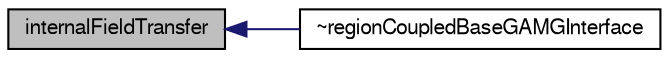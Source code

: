 digraph "internalFieldTransfer"
{
  bgcolor="transparent";
  edge [fontname="FreeSans",fontsize="10",labelfontname="FreeSans",labelfontsize="10"];
  node [fontname="FreeSans",fontsize="10",shape=record];
  rankdir="LR";
  Node16 [label="internalFieldTransfer",height=0.2,width=0.4,color="black", fillcolor="grey75", style="filled", fontcolor="black"];
  Node16 -> Node17 [dir="back",color="midnightblue",fontsize="10",style="solid",fontname="FreeSans"];
  Node17 [label="~regionCoupledBaseGAMGInterface",height=0.2,width=0.4,color="black",URL="$a25158.html#abc82a624c843b21c49a07c07bd3ce82f",tooltip="Destructor. "];
}
